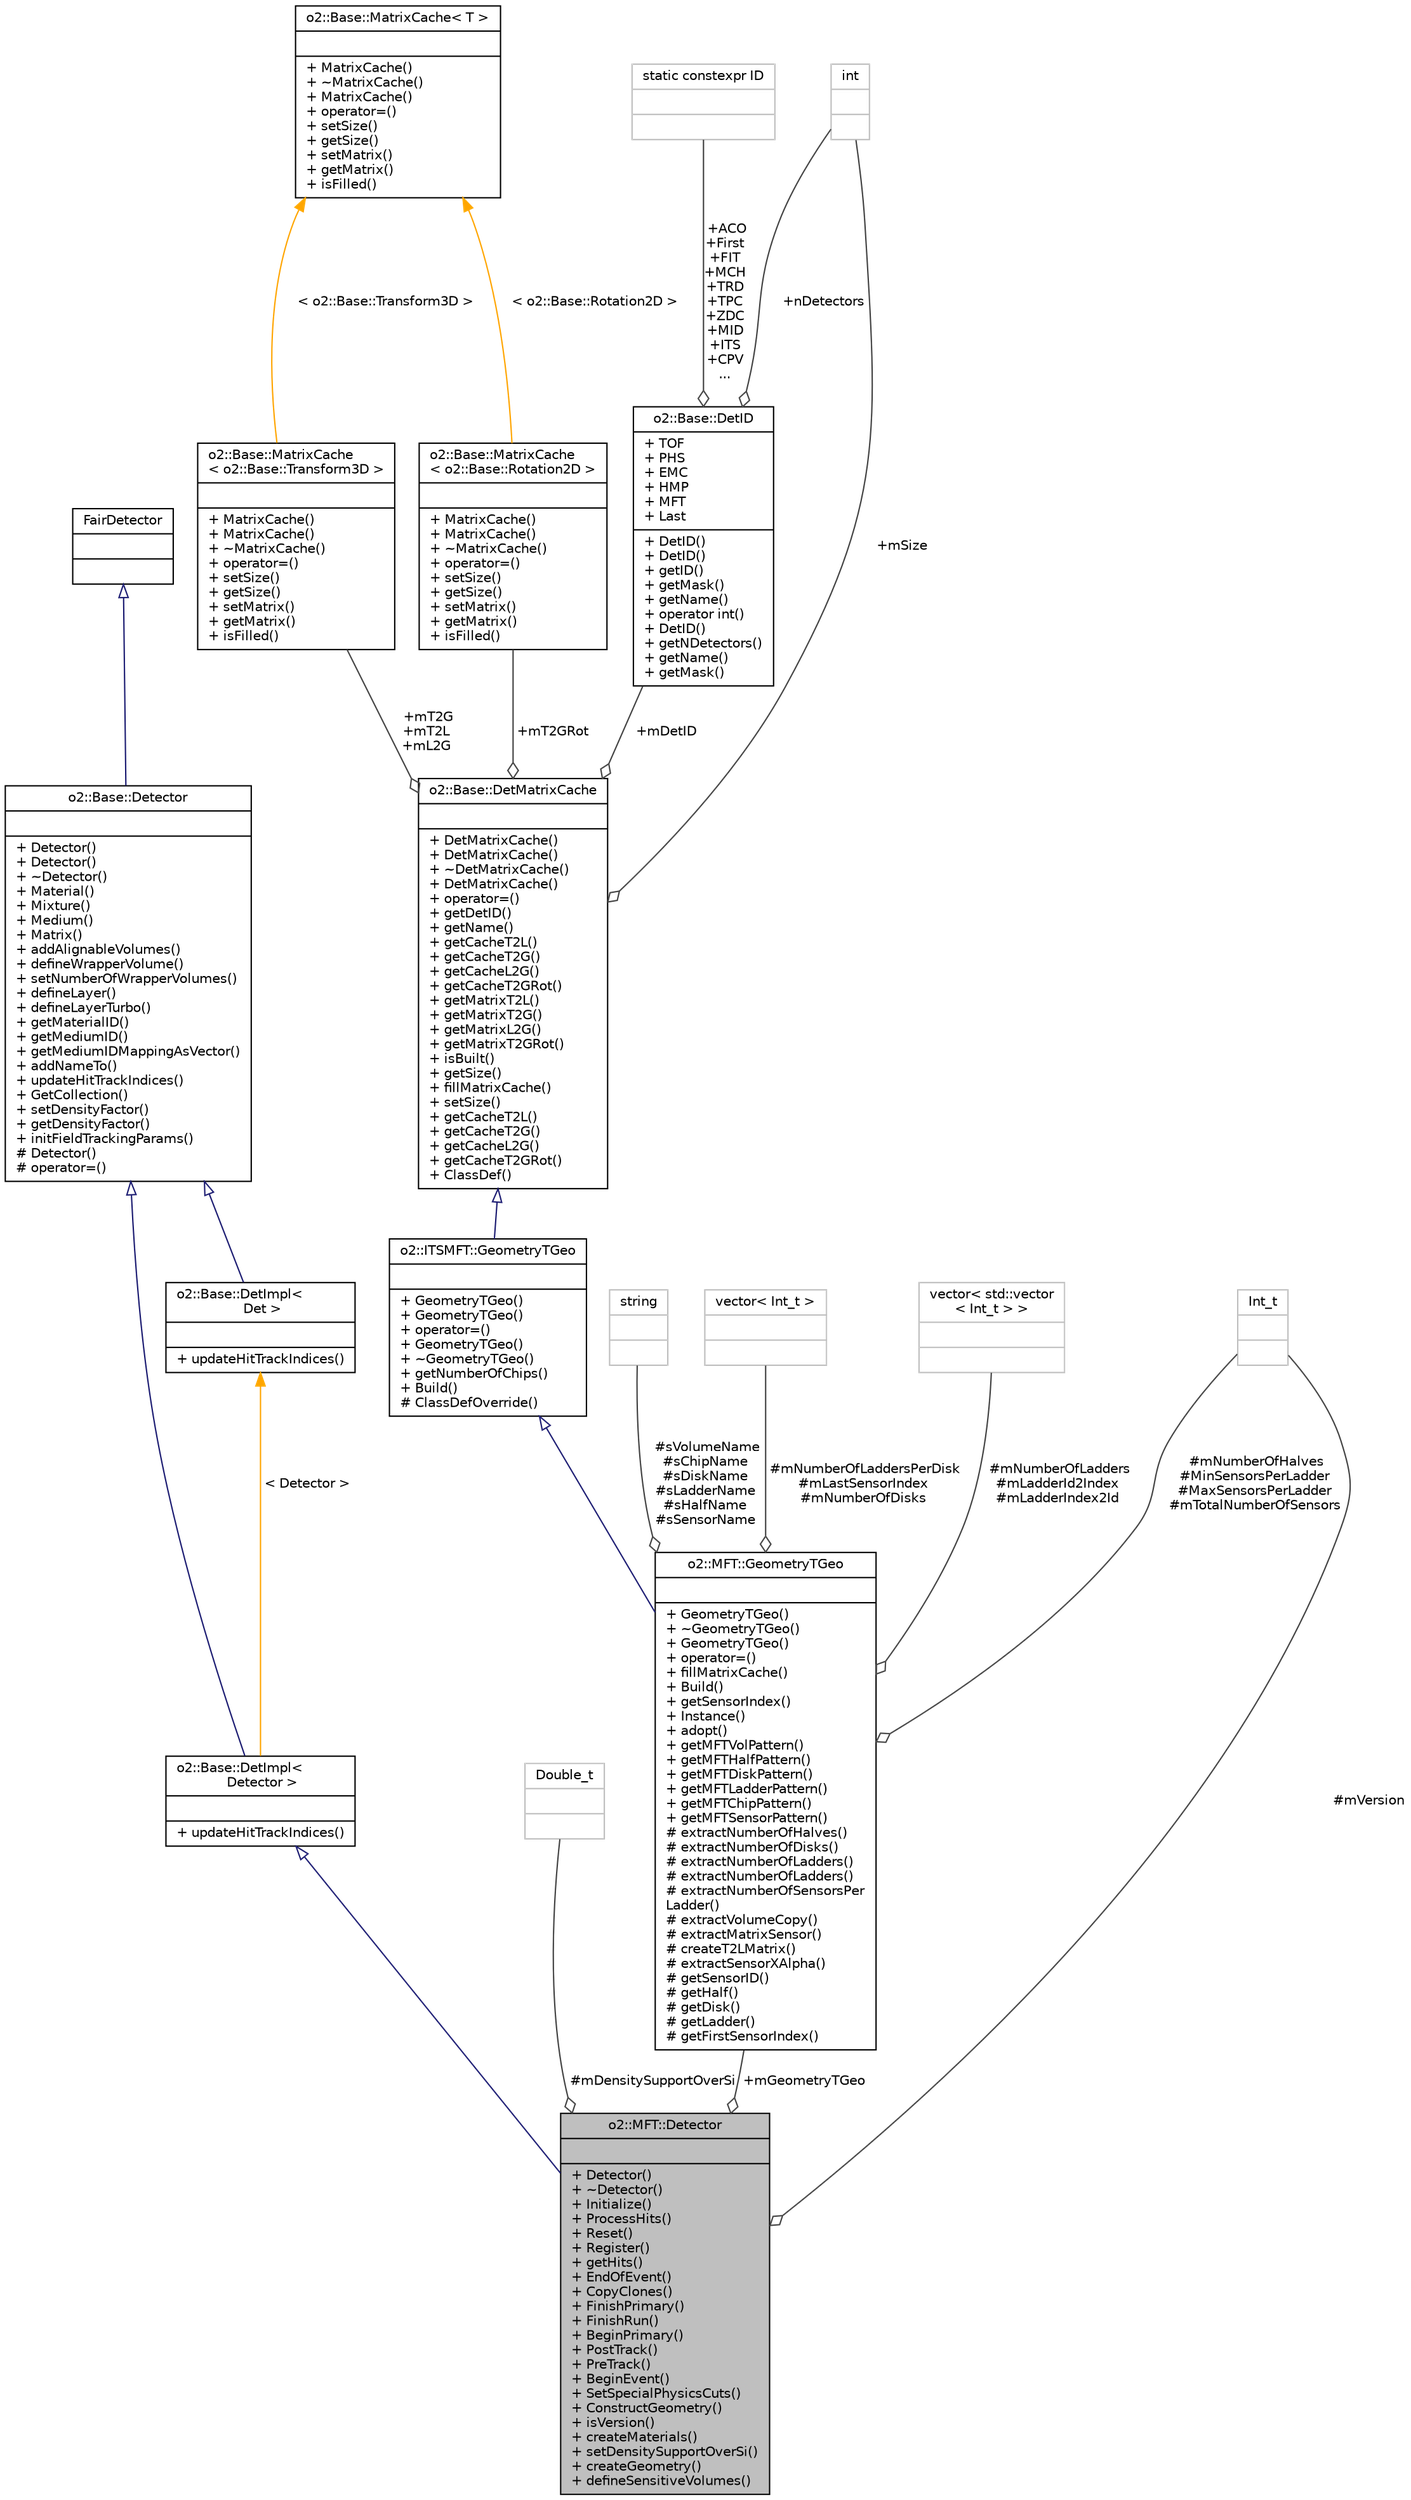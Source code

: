 digraph "o2::MFT::Detector"
{
 // INTERACTIVE_SVG=YES
  bgcolor="transparent";
  edge [fontname="Helvetica",fontsize="10",labelfontname="Helvetica",labelfontsize="10"];
  node [fontname="Helvetica",fontsize="10",shape=record];
  Node1 [label="{o2::MFT::Detector\n||+ Detector()\l+ ~Detector()\l+ Initialize()\l+ ProcessHits()\l+ Reset()\l+ Register()\l+ getHits()\l+ EndOfEvent()\l+ CopyClones()\l+ FinishPrimary()\l+ FinishRun()\l+ BeginPrimary()\l+ PostTrack()\l+ PreTrack()\l+ BeginEvent()\l+ SetSpecialPhysicsCuts()\l+ ConstructGeometry()\l+ isVersion()\l+ createMaterials()\l+ setDensitySupportOverSi()\l+ createGeometry()\l+ defineSensitiveVolumes()\l}",height=0.2,width=0.4,color="black", fillcolor="grey75", style="filled" fontcolor="black"];
  Node2 -> Node1 [dir="back",color="midnightblue",fontsize="10",style="solid",arrowtail="onormal",fontname="Helvetica"];
  Node2 [label="{o2::Base::DetImpl\<\l Detector \>\n||+ updateHitTrackIndices()\l}",height=0.2,width=0.4,color="black",URL="$d4/d8a/classo2_1_1Base_1_1DetImpl.html"];
  Node3 -> Node2 [dir="back",color="midnightblue",fontsize="10",style="solid",arrowtail="onormal",fontname="Helvetica"];
  Node3 [label="{o2::Base::Detector\n||+ Detector()\l+ Detector()\l+ ~Detector()\l+ Material()\l+ Mixture()\l+ Medium()\l+ Matrix()\l+ addAlignableVolumes()\l+ defineWrapperVolume()\l+ setNumberOfWrapperVolumes()\l+ defineLayer()\l+ defineLayerTurbo()\l+ getMaterialID()\l+ getMediumID()\l+ getMediumIDMappingAsVector()\l+ addNameTo()\l+ updateHitTrackIndices()\l+ GetCollection()\l+ setDensityFactor()\l+ getDensityFactor()\l+ initFieldTrackingParams()\l# Detector()\l# operator=()\l}",height=0.2,width=0.4,color="black",URL="$d7/d02/classo2_1_1Base_1_1Detector.html"];
  Node4 -> Node3 [dir="back",color="midnightblue",fontsize="10",style="solid",arrowtail="onormal",fontname="Helvetica"];
  Node4 [label="{FairDetector\n||}",height=0.2,width=0.4,color="black",URL="$d6/d0c/classFairDetector.html"];
  Node5 -> Node2 [dir="back",color="orange",fontsize="10",style="solid",label=" \< Detector \>" ,fontname="Helvetica"];
  Node5 [label="{o2::Base::DetImpl\<\l Det \>\n||+ updateHitTrackIndices()\l}",height=0.2,width=0.4,color="black",URL="$d4/d8a/classo2_1_1Base_1_1DetImpl.html"];
  Node3 -> Node5 [dir="back",color="midnightblue",fontsize="10",style="solid",arrowtail="onormal",fontname="Helvetica"];
  Node6 -> Node1 [color="grey25",fontsize="10",style="solid",label=" #mDensitySupportOverSi" ,arrowhead="odiamond",fontname="Helvetica"];
  Node6 [label="{Double_t\n||}",height=0.2,width=0.4,color="grey75"];
  Node7 -> Node1 [color="grey25",fontsize="10",style="solid",label=" +mGeometryTGeo" ,arrowhead="odiamond",fontname="Helvetica"];
  Node7 [label="{o2::MFT::GeometryTGeo\n||+ GeometryTGeo()\l+ ~GeometryTGeo()\l+ GeometryTGeo()\l+ operator=()\l+ fillMatrixCache()\l+ Build()\l+ getSensorIndex()\l+ Instance()\l+ adopt()\l+ getMFTVolPattern()\l+ getMFTHalfPattern()\l+ getMFTDiskPattern()\l+ getMFTLadderPattern()\l+ getMFTChipPattern()\l+ getMFTSensorPattern()\l# extractNumberOfHalves()\l# extractNumberOfDisks()\l# extractNumberOfLadders()\l# extractNumberOfLadders()\l# extractNumberOfSensorsPer\lLadder()\l# extractVolumeCopy()\l# extractMatrixSensor()\l# createT2LMatrix()\l# extractSensorXAlpha()\l# getSensorID()\l# getHalf()\l# getDisk()\l# getLadder()\l# getFirstSensorIndex()\l}",height=0.2,width=0.4,color="black",URL="$d3/d82/classo2_1_1MFT_1_1GeometryTGeo.html"];
  Node8 -> Node7 [dir="back",color="midnightblue",fontsize="10",style="solid",arrowtail="onormal",fontname="Helvetica"];
  Node8 [label="{o2::ITSMFT::GeometryTGeo\n||+ GeometryTGeo()\l+ GeometryTGeo()\l+ operator=()\l+ GeometryTGeo()\l+ ~GeometryTGeo()\l+ getNumberOfChips()\l+ Build()\l# ClassDefOverride()\l}",height=0.2,width=0.4,color="black",URL="$d7/d98/classo2_1_1ITSMFT_1_1GeometryTGeo.html"];
  Node9 -> Node8 [dir="back",color="midnightblue",fontsize="10",style="solid",arrowtail="onormal",fontname="Helvetica"];
  Node9 [label="{o2::Base::DetMatrixCache\n||+ DetMatrixCache()\l+ DetMatrixCache()\l+ ~DetMatrixCache()\l+ DetMatrixCache()\l+ operator=()\l+ getDetID()\l+ getName()\l+ getCacheT2L()\l+ getCacheT2G()\l+ getCacheL2G()\l+ getCacheT2GRot()\l+ getMatrixT2L()\l+ getMatrixT2G()\l+ getMatrixL2G()\l+ getMatrixT2GRot()\l+ isBuilt()\l+ getSize()\l+ fillMatrixCache()\l+ setSize()\l+ getCacheT2L()\l+ getCacheT2G()\l+ getCacheL2G()\l+ getCacheT2GRot()\l+ ClassDef()\l}",height=0.2,width=0.4,color="black",URL="$df/d66/classo2_1_1Base_1_1DetMatrixCache.html"];
  Node10 -> Node9 [color="grey25",fontsize="10",style="solid",label=" +mT2G\n+mT2L\n+mL2G" ,arrowhead="odiamond",fontname="Helvetica"];
  Node10 [label="{o2::Base::MatrixCache\l\< o2::Base::Transform3D \>\n||+ MatrixCache()\l+ MatrixCache()\l+ ~MatrixCache()\l+ operator=()\l+ setSize()\l+ getSize()\l+ setMatrix()\l+ getMatrix()\l+ isFilled()\l}",height=0.2,width=0.4,color="black",URL="$db/d0d/classo2_1_1Base_1_1MatrixCache.html"];
  Node11 -> Node10 [dir="back",color="orange",fontsize="10",style="solid",label=" \< o2::Base::Transform3D \>" ,fontname="Helvetica"];
  Node11 [label="{o2::Base::MatrixCache\< T \>\n||+ MatrixCache()\l+ ~MatrixCache()\l+ MatrixCache()\l+ operator=()\l+ setSize()\l+ getSize()\l+ setMatrix()\l+ getMatrix()\l+ isFilled()\l}",height=0.2,width=0.4,color="black",URL="$db/d0d/classo2_1_1Base_1_1MatrixCache.html",tooltip="MatrixCache is a vector of cached transform matrices (per sensor) for specific Transformation type..."];
  Node12 -> Node9 [color="grey25",fontsize="10",style="solid",label=" +mT2GRot" ,arrowhead="odiamond",fontname="Helvetica"];
  Node12 [label="{o2::Base::MatrixCache\l\< o2::Base::Rotation2D \>\n||+ MatrixCache()\l+ MatrixCache()\l+ ~MatrixCache()\l+ operator=()\l+ setSize()\l+ getSize()\l+ setMatrix()\l+ getMatrix()\l+ isFilled()\l}",height=0.2,width=0.4,color="black",URL="$db/d0d/classo2_1_1Base_1_1MatrixCache.html"];
  Node11 -> Node12 [dir="back",color="orange",fontsize="10",style="solid",label=" \< o2::Base::Rotation2D \>" ,fontname="Helvetica"];
  Node13 -> Node9 [color="grey25",fontsize="10",style="solid",label=" +mDetID" ,arrowhead="odiamond",fontname="Helvetica"];
  Node13 [label="{o2::Base::DetID\n|+ TOF\l+ PHS\l+ EMC\l+ HMP\l+ MFT\l+ Last\l|+ DetID()\l+ DetID()\l+ getID()\l+ getMask()\l+ getName()\l+ operator int()\l+ DetID()\l+ getNDetectors()\l+ getName()\l+ getMask()\l}",height=0.2,width=0.4,color="black",URL="$de/dee/classo2_1_1Base_1_1DetID.html",tooltip="Static class with identifiers, bitmasks and names for ALICE detectors. "];
  Node14 -> Node13 [color="grey25",fontsize="10",style="solid",label=" +ACO\n+First\n+FIT\n+MCH\n+TRD\n+TPC\n+ZDC\n+MID\n+ITS\n+CPV\n..." ,arrowhead="odiamond",fontname="Helvetica"];
  Node14 [label="{static constexpr ID\n||}",height=0.2,width=0.4,color="grey75"];
  Node15 -> Node13 [color="grey25",fontsize="10",style="solid",label=" +nDetectors" ,arrowhead="odiamond",fontname="Helvetica"];
  Node15 [label="{int\n||}",height=0.2,width=0.4,color="grey75"];
  Node15 -> Node9 [color="grey25",fontsize="10",style="solid",label=" +mSize" ,arrowhead="odiamond",fontname="Helvetica"];
  Node16 -> Node7 [color="grey25",fontsize="10",style="solid",label=" #sVolumeName\n#sChipName\n#sDiskName\n#sLadderName\n#sHalfName\n#sSensorName" ,arrowhead="odiamond",fontname="Helvetica"];
  Node16 [label="{string\n||}",height=0.2,width=0.4,color="grey75"];
  Node17 -> Node7 [color="grey25",fontsize="10",style="solid",label=" #mNumberOfLaddersPerDisk\n#mLastSensorIndex\n#mNumberOfDisks" ,arrowhead="odiamond",fontname="Helvetica"];
  Node17 [label="{vector\< Int_t \>\n||}",height=0.2,width=0.4,color="grey75"];
  Node18 -> Node7 [color="grey25",fontsize="10",style="solid",label=" #mNumberOfLadders\n#mLadderId2Index\n#mLadderIndex2Id" ,arrowhead="odiamond",fontname="Helvetica"];
  Node18 [label="{vector\< std::vector\l\< Int_t \> \>\n||}",height=0.2,width=0.4,color="grey75"];
  Node19 -> Node7 [color="grey25",fontsize="10",style="solid",label=" #mNumberOfHalves\n#MinSensorsPerLadder\n#MaxSensorsPerLadder\n#mTotalNumberOfSensors" ,arrowhead="odiamond",fontname="Helvetica"];
  Node19 [label="{Int_t\n||}",height=0.2,width=0.4,color="grey75"];
  Node19 -> Node1 [color="grey25",fontsize="10",style="solid",label=" #mVersion" ,arrowhead="odiamond",fontname="Helvetica"];
}
